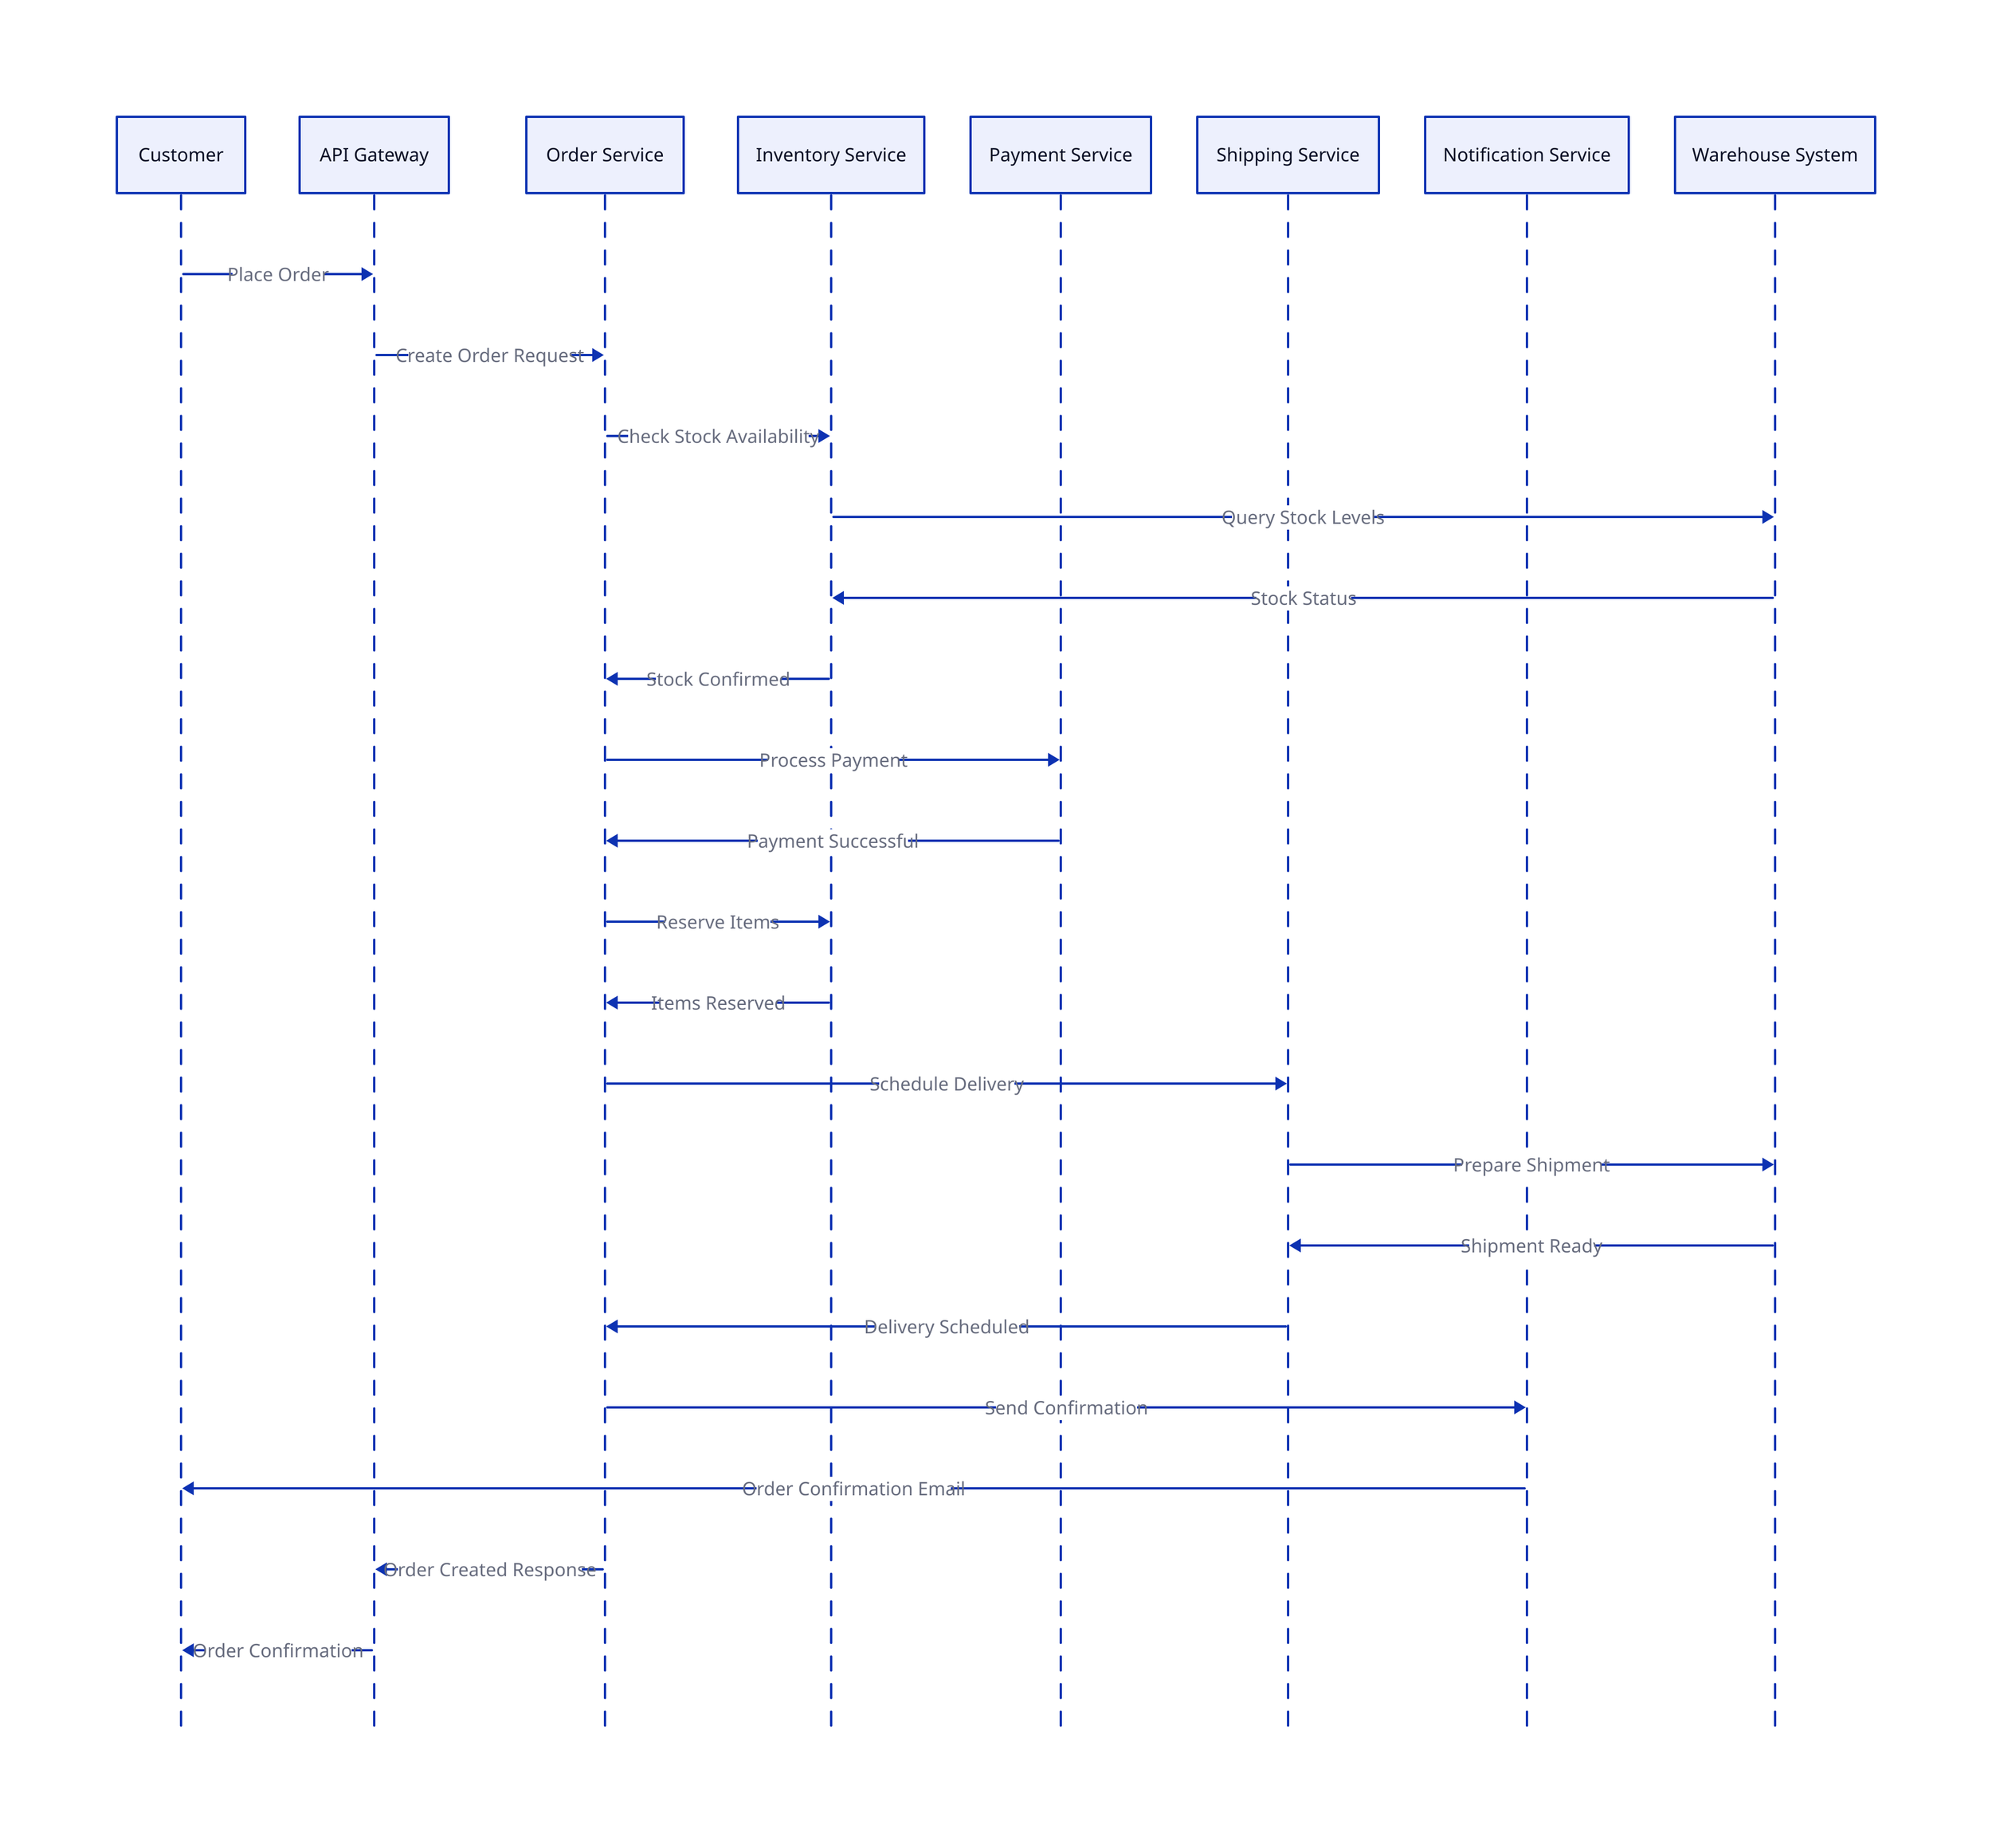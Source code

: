 shape: sequence_diagram
customer: Customer
api-gateway: API Gateway
order-service: Order Service
inventory-service: Inventory Service
payment-service: Payment Service
shipping-service: Shipping Service
notification-service: Notification Service
warehouse: Warehouse System

customer -> api-gateway: Place Order
api-gateway -> order-service: Create Order Request
order-service -> inventory-service: Check Stock Availability
inventory-service -> warehouse: Query Stock Levels
warehouse -> inventory-service: Stock Status
inventory-service -> order-service: Stock Confirmed
order-service -> payment-service: Process Payment
payment-service -> order-service: Payment Successful
order-service -> inventory-service: Reserve Items
inventory-service -> order-service: Items Reserved
order-service -> shipping-service: Schedule Delivery
shipping-service -> warehouse: Prepare Shipment
warehouse -> shipping-service: Shipment Ready
shipping-service -> order-service: Delivery Scheduled
order-service -> notification-service: Send Confirmation
notification-service -> customer: Order Confirmation Email
order-service -> api-gateway: Order Created Response
api-gateway -> customer: Order Confirmation
